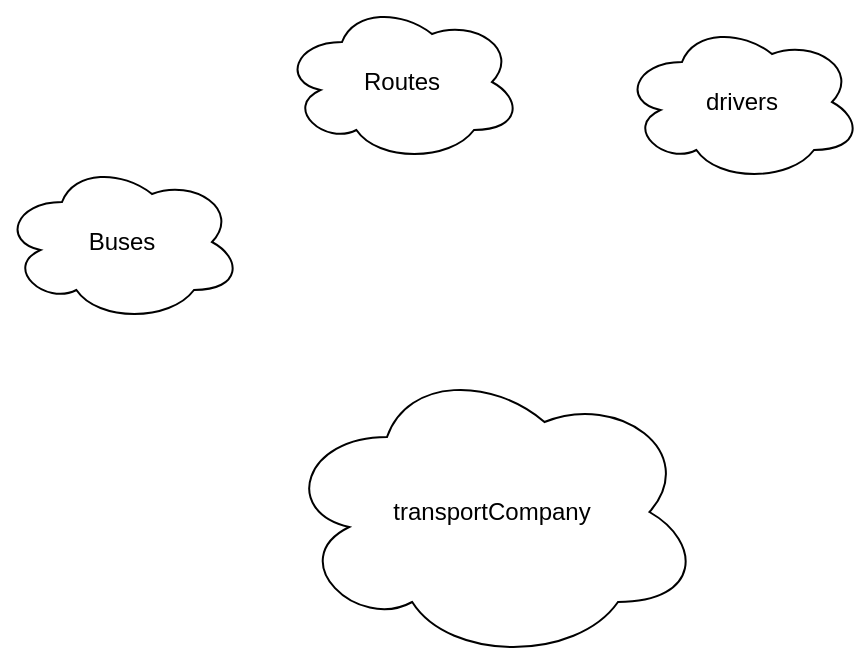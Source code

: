 <mxfile>
    <diagram id="zGbFjV_OHNwkBoH3-h7r" name="Purpose of database">
        <mxGraphModel dx="1140" dy="800" grid="1" gridSize="10" guides="1" tooltips="1" connect="1" arrows="1" fold="1" page="1" pageScale="1" pageWidth="850" pageHeight="1100" math="0" shadow="0">
            <root>
                <mxCell id="0"/>
                <mxCell id="1" parent="0"/>
                <mxCell id="2" value="transportCompany" style="ellipse;shape=cloud;whiteSpace=wrap;html=1;" vertex="1" parent="1">
                    <mxGeometry x="260" y="240" width="210" height="150" as="geometry"/>
                </mxCell>
                <mxCell id="3" value="Routes" style="ellipse;shape=cloud;whiteSpace=wrap;html=1;" vertex="1" parent="1">
                    <mxGeometry x="260" y="60" width="120" height="80" as="geometry"/>
                </mxCell>
                <mxCell id="9" value="Buses" style="ellipse;shape=cloud;whiteSpace=wrap;html=1;" vertex="1" parent="1">
                    <mxGeometry x="120" y="140" width="120" height="80" as="geometry"/>
                </mxCell>
                <mxCell id="10" value="drivers" style="ellipse;shape=cloud;whiteSpace=wrap;html=1;" vertex="1" parent="1">
                    <mxGeometry x="430" y="70" width="120" height="80" as="geometry"/>
                </mxCell>
            </root>
        </mxGraphModel>
    </diagram>
    <diagram id="e9RPQQoNoAIUlsKV8v70" name="Entity Relationship Model">
        <mxGraphModel dx="1140" dy="800" grid="1" gridSize="10" guides="1" tooltips="1" connect="1" arrows="1" fold="1" page="1" pageScale="1" pageWidth="850" pageHeight="1100" math="0" shadow="0">
            <root>
                <mxCell id="0"/>
                <mxCell id="1" parent="0"/>
                <mxCell id="ONN64_rDpQzzVI04gouk-8" style="edgeStyle=none;html=1;exitX=1;exitY=0.5;exitDx=0;exitDy=0;" edge="1" parent="1" source="UtrCd1f_Jn6FESroQ6Jb-1" target="UtrCd1f_Jn6FESroQ6Jb-2">
                    <mxGeometry relative="1" as="geometry"/>
                </mxCell>
                <mxCell id="ONN64_rDpQzzVI04gouk-13" style="edgeStyle=none;html=1;exitX=0.5;exitY=1;exitDx=0;exitDy=0;" edge="1" parent="1" source="UtrCd1f_Jn6FESroQ6Jb-1" target="ONN64_rDpQzzVI04gouk-10">
                    <mxGeometry relative="1" as="geometry"/>
                </mxCell>
                <mxCell id="UtrCd1f_Jn6FESroQ6Jb-1" value="Company" style="rounded=0;whiteSpace=wrap;html=1;" vertex="1" parent="1">
                    <mxGeometry x="130" y="180" width="120" height="60" as="geometry"/>
                </mxCell>
                <mxCell id="ONN64_rDpQzzVI04gouk-9" style="edgeStyle=none;html=1;exitX=1;exitY=0.5;exitDx=0;exitDy=0;" edge="1" parent="1" source="UtrCd1f_Jn6FESroQ6Jb-2" target="UtrCd1f_Jn6FESroQ6Jb-3">
                    <mxGeometry relative="1" as="geometry"/>
                </mxCell>
                <mxCell id="UtrCd1f_Jn6FESroQ6Jb-2" value="has" style="rhombus;whiteSpace=wrap;html=1;" vertex="1" parent="1">
                    <mxGeometry x="345" y="180" width="80" height="80" as="geometry"/>
                </mxCell>
                <mxCell id="UtrCd1f_Jn6FESroQ6Jb-3" value="drivers" style="rounded=0;whiteSpace=wrap;html=1;" vertex="1" parent="1">
                    <mxGeometry x="550" y="190" width="120" height="60" as="geometry"/>
                </mxCell>
                <mxCell id="ONN64_rDpQzzVI04gouk-5" style="edgeStyle=none;html=1;exitX=1;exitY=1;exitDx=0;exitDy=0;" edge="1" parent="1" source="UtrCd1f_Jn6FESroQ6Jb-4" target="UtrCd1f_Jn6FESroQ6Jb-1">
                    <mxGeometry relative="1" as="geometry"/>
                </mxCell>
                <mxCell id="UtrCd1f_Jn6FESroQ6Jb-4" value="name" style="ellipse;whiteSpace=wrap;html=1;" vertex="1" parent="1">
                    <mxGeometry x="20" y="50" width="90" height="50" as="geometry"/>
                </mxCell>
                <mxCell id="ONN64_rDpQzzVI04gouk-6" style="edgeStyle=none;html=1;exitX=0.5;exitY=1;exitDx=0;exitDy=0;entryX=0.575;entryY=0.033;entryDx=0;entryDy=0;entryPerimeter=0;" edge="1" parent="1" source="ONN64_rDpQzzVI04gouk-1" target="UtrCd1f_Jn6FESroQ6Jb-1">
                    <mxGeometry relative="1" as="geometry"/>
                </mxCell>
                <mxCell id="ONN64_rDpQzzVI04gouk-1" value="id" style="ellipse;whiteSpace=wrap;html=1;" vertex="1" parent="1">
                    <mxGeometry x="100" y="10" width="90" height="50" as="geometry"/>
                </mxCell>
                <mxCell id="ONN64_rDpQzzVI04gouk-7" style="edgeStyle=none;html=1;exitX=0;exitY=1;exitDx=0;exitDy=0;entryX=0.75;entryY=0;entryDx=0;entryDy=0;" edge="1" parent="1" source="ONN64_rDpQzzVI04gouk-2" target="UtrCd1f_Jn6FESroQ6Jb-1">
                    <mxGeometry relative="1" as="geometry"/>
                </mxCell>
                <mxCell id="ONN64_rDpQzzVI04gouk-2" value="Addresse" style="ellipse;whiteSpace=wrap;html=1;" vertex="1" parent="1">
                    <mxGeometry x="210" y="10" width="90" height="50" as="geometry"/>
                </mxCell>
                <mxCell id="ONN64_rDpQzzVI04gouk-4" style="edgeStyle=none;html=1;exitX=1;exitY=0.5;exitDx=0;exitDy=0;entryX=0;entryY=0;entryDx=0;entryDy=0;" edge="1" parent="1" source="ONN64_rDpQzzVI04gouk-3" target="UtrCd1f_Jn6FESroQ6Jb-1">
                    <mxGeometry relative="1" as="geometry"/>
                </mxCell>
                <mxCell id="ONN64_rDpQzzVI04gouk-3" value="phone" style="ellipse;whiteSpace=wrap;html=1;" vertex="1" parent="1">
                    <mxGeometry x="10" y="140" width="90" height="50" as="geometry"/>
                </mxCell>
                <mxCell id="ONN64_rDpQzzVI04gouk-14" style="edgeStyle=none;html=1;exitX=1;exitY=0.5;exitDx=0;exitDy=0;" edge="1" parent="1" source="ONN64_rDpQzzVI04gouk-10" target="ONN64_rDpQzzVI04gouk-11">
                    <mxGeometry relative="1" as="geometry"/>
                </mxCell>
                <mxCell id="ONN64_rDpQzzVI04gouk-10" value="has" style="rhombus;whiteSpace=wrap;html=1;" vertex="1" parent="1">
                    <mxGeometry x="100" y="410" width="80" height="80" as="geometry"/>
                </mxCell>
                <mxCell id="ONN64_rDpQzzVI04gouk-41" style="edgeStyle=none;html=1;exitX=1;exitY=0.5;exitDx=0;exitDy=0;entryX=0;entryY=0.5;entryDx=0;entryDy=0;" edge="1" parent="1" source="ONN64_rDpQzzVI04gouk-11" target="ONN64_rDpQzzVI04gouk-35">
                    <mxGeometry relative="1" as="geometry"/>
                </mxCell>
                <mxCell id="ONN64_rDpQzzVI04gouk-53" style="edgeStyle=none;html=1;exitX=0.5;exitY=1;exitDx=0;exitDy=0;entryX=0.563;entryY=0.088;entryDx=0;entryDy=0;entryPerimeter=0;" edge="1" parent="1" source="ONN64_rDpQzzVI04gouk-11" target="ONN64_rDpQzzVI04gouk-52">
                    <mxGeometry relative="1" as="geometry"/>
                </mxCell>
                <mxCell id="ONN64_rDpQzzVI04gouk-11" value="buses" style="rounded=0;whiteSpace=wrap;html=1;" vertex="1" parent="1">
                    <mxGeometry x="260" y="420" width="120" height="60" as="geometry"/>
                </mxCell>
                <mxCell id="ONN64_rDpQzzVI04gouk-12" value="routes" style="rounded=0;whiteSpace=wrap;html=1;" vertex="1" parent="1">
                    <mxGeometry x="670" y="430" width="120" height="60" as="geometry"/>
                </mxCell>
                <mxCell id="ONN64_rDpQzzVI04gouk-36" style="edgeStyle=none;html=1;exitX=1;exitY=1;exitDx=0;exitDy=0;entryX=0.092;entryY=0.017;entryDx=0;entryDy=0;entryPerimeter=0;" edge="1" parent="1" source="ONN64_rDpQzzVI04gouk-15" target="ONN64_rDpQzzVI04gouk-11">
                    <mxGeometry relative="1" as="geometry"/>
                </mxCell>
                <mxCell id="ONN64_rDpQzzVI04gouk-15" value="id" style="ellipse;whiteSpace=wrap;html=1;" vertex="1" parent="1">
                    <mxGeometry x="180" y="355" width="70" height="40" as="geometry"/>
                </mxCell>
                <mxCell id="ONN64_rDpQzzVI04gouk-39" style="edgeStyle=none;html=1;exitX=0.5;exitY=1;exitDx=0;exitDy=0;entryX=0.75;entryY=0;entryDx=0;entryDy=0;" edge="1" parent="1" source="ONN64_rDpQzzVI04gouk-16" target="ONN64_rDpQzzVI04gouk-11">
                    <mxGeometry relative="1" as="geometry"/>
                </mxCell>
                <mxCell id="ONN64_rDpQzzVI04gouk-16" value="name" style="ellipse;whiteSpace=wrap;html=1;" vertex="1" parent="1">
                    <mxGeometry x="320" y="330" width="70" height="40" as="geometry"/>
                </mxCell>
                <mxCell id="ONN64_rDpQzzVI04gouk-38" style="edgeStyle=none;html=1;exitX=0;exitY=1;exitDx=0;exitDy=0;entryX=0.5;entryY=0;entryDx=0;entryDy=0;" edge="1" parent="1" source="ONN64_rDpQzzVI04gouk-17" target="ONN64_rDpQzzVI04gouk-11">
                    <mxGeometry relative="1" as="geometry"/>
                </mxCell>
                <mxCell id="ONN64_rDpQzzVI04gouk-17" value="capacity" style="ellipse;whiteSpace=wrap;html=1;" vertex="1" parent="1">
                    <mxGeometry x="287.5" y="285" width="75" height="35" as="geometry"/>
                </mxCell>
                <mxCell id="ONN64_rDpQzzVI04gouk-40" style="edgeStyle=none;html=1;exitX=0;exitY=1;exitDx=0;exitDy=0;entryX=0.883;entryY=0.033;entryDx=0;entryDy=0;entryPerimeter=0;" edge="1" parent="1" source="ONN64_rDpQzzVI04gouk-18" target="ONN64_rDpQzzVI04gouk-11">
                    <mxGeometry relative="1" as="geometry"/>
                </mxCell>
                <mxCell id="ONN64_rDpQzzVI04gouk-18" value="model" style="ellipse;whiteSpace=wrap;html=1;" vertex="1" parent="1">
                    <mxGeometry x="400" y="342.5" width="72.5" height="35" as="geometry"/>
                </mxCell>
                <mxCell id="ONN64_rDpQzzVI04gouk-37" style="edgeStyle=none;html=1;exitX=0.5;exitY=1;exitDx=0;exitDy=0;" edge="1" parent="1" source="ONN64_rDpQzzVI04gouk-19" target="ONN64_rDpQzzVI04gouk-11">
                    <mxGeometry relative="1" as="geometry"/>
                </mxCell>
                <mxCell id="ONN64_rDpQzzVI04gouk-19" value="bauart" style="ellipse;whiteSpace=wrap;html=1;" vertex="1" parent="1">
                    <mxGeometry x="210" y="290" width="70" height="40" as="geometry"/>
                </mxCell>
                <mxCell id="ONN64_rDpQzzVI04gouk-30" style="edgeStyle=none;html=1;exitX=0.5;exitY=1;exitDx=0;exitDy=0;entryX=0.067;entryY=0.017;entryDx=0;entryDy=0;entryPerimeter=0;" edge="1" parent="1" source="ONN64_rDpQzzVI04gouk-25" target="UtrCd1f_Jn6FESroQ6Jb-3">
                    <mxGeometry relative="1" as="geometry"/>
                </mxCell>
                <mxCell id="ONN64_rDpQzzVI04gouk-25" value="id" style="ellipse;whiteSpace=wrap;html=1;" vertex="1" parent="1">
                    <mxGeometry x="440" y="20" width="90" height="50" as="geometry"/>
                </mxCell>
                <mxCell id="ONN64_rDpQzzVI04gouk-31" style="edgeStyle=none;html=1;exitX=0.5;exitY=1;exitDx=0;exitDy=0;entryX=0.317;entryY=-0.05;entryDx=0;entryDy=0;entryPerimeter=0;" edge="1" parent="1" source="ONN64_rDpQzzVI04gouk-26" target="UtrCd1f_Jn6FESroQ6Jb-3">
                    <mxGeometry relative="1" as="geometry"/>
                </mxCell>
                <mxCell id="ONN64_rDpQzzVI04gouk-26" value="fName" style="ellipse;whiteSpace=wrap;html=1;" vertex="1" parent="1">
                    <mxGeometry x="540" y="10" width="90" height="50" as="geometry"/>
                </mxCell>
                <mxCell id="ONN64_rDpQzzVI04gouk-32" style="edgeStyle=none;html=1;exitX=0.5;exitY=1;exitDx=0;exitDy=0;entryX=0.617;entryY=-0.017;entryDx=0;entryDy=0;entryPerimeter=0;" edge="1" parent="1" source="ONN64_rDpQzzVI04gouk-27" target="UtrCd1f_Jn6FESroQ6Jb-3">
                    <mxGeometry relative="1" as="geometry"/>
                </mxCell>
                <mxCell id="ONN64_rDpQzzVI04gouk-27" value="lName" style="ellipse;whiteSpace=wrap;html=1;" vertex="1" parent="1">
                    <mxGeometry x="635" y="10" width="90" height="50" as="geometry"/>
                </mxCell>
                <mxCell id="ONN64_rDpQzzVI04gouk-33" style="edgeStyle=none;html=1;exitX=0;exitY=1;exitDx=0;exitDy=0;entryX=0.75;entryY=0;entryDx=0;entryDy=0;" edge="1" parent="1" source="ONN64_rDpQzzVI04gouk-28" target="UtrCd1f_Jn6FESroQ6Jb-3">
                    <mxGeometry relative="1" as="geometry"/>
                </mxCell>
                <mxCell id="ONN64_rDpQzzVI04gouk-28" value="Addresse" style="ellipse;whiteSpace=wrap;html=1;" vertex="1" parent="1">
                    <mxGeometry x="725" y="40" width="90" height="50" as="geometry"/>
                </mxCell>
                <mxCell id="ONN64_rDpQzzVI04gouk-34" style="edgeStyle=none;html=1;exitX=0.5;exitY=1;exitDx=0;exitDy=0;entryX=1;entryY=0;entryDx=0;entryDy=0;" edge="1" parent="1" source="ONN64_rDpQzzVI04gouk-29" target="UtrCd1f_Jn6FESroQ6Jb-3">
                    <mxGeometry relative="1" as="geometry"/>
                </mxCell>
                <mxCell id="ONN64_rDpQzzVI04gouk-29" value="phone" style="ellipse;whiteSpace=wrap;html=1;" vertex="1" parent="1">
                    <mxGeometry x="710" y="110" width="90" height="50" as="geometry"/>
                </mxCell>
                <mxCell id="ONN64_rDpQzzVI04gouk-42" style="edgeStyle=none;html=1;exitX=1;exitY=0.5;exitDx=0;exitDy=0;entryX=0;entryY=0.5;entryDx=0;entryDy=0;" edge="1" parent="1" source="ONN64_rDpQzzVI04gouk-35" target="ONN64_rDpQzzVI04gouk-12">
                    <mxGeometry relative="1" as="geometry"/>
                </mxCell>
                <mxCell id="ONN64_rDpQzzVI04gouk-35" value="has" style="rhombus;whiteSpace=wrap;html=1;" vertex="1" parent="1">
                    <mxGeometry x="490" y="410" width="80" height="80" as="geometry"/>
                </mxCell>
                <mxCell id="ONN64_rDpQzzVI04gouk-44" style="edgeStyle=none;html=1;exitX=0.5;exitY=1;exitDx=0;exitDy=0;" edge="1" parent="1" source="ONN64_rDpQzzVI04gouk-43" target="ONN64_rDpQzzVI04gouk-12">
                    <mxGeometry relative="1" as="geometry"/>
                </mxCell>
                <mxCell id="ONN64_rDpQzzVI04gouk-43" value="id" style="ellipse;whiteSpace=wrap;html=1;" vertex="1" parent="1">
                    <mxGeometry x="610" y="315" width="70" height="40" as="geometry"/>
                </mxCell>
                <mxCell id="ONN64_rDpQzzVI04gouk-46" style="edgeStyle=none;html=1;exitX=0.5;exitY=1;exitDx=0;exitDy=0;entryX=0.5;entryY=0;entryDx=0;entryDy=0;" edge="1" parent="1" source="ONN64_rDpQzzVI04gouk-45" target="ONN64_rDpQzzVI04gouk-12">
                    <mxGeometry relative="1" as="geometry"/>
                </mxCell>
                <mxCell id="ONN64_rDpQzzVI04gouk-45" value="sourceName" style="ellipse;whiteSpace=wrap;html=1;" vertex="1" parent="1">
                    <mxGeometry x="645" y="270" width="70" height="40" as="geometry"/>
                </mxCell>
                <mxCell id="ONN64_rDpQzzVI04gouk-48" style="edgeStyle=none;html=1;exitX=0.5;exitY=1;exitDx=0;exitDy=0;entryX=0.75;entryY=0;entryDx=0;entryDy=0;" edge="1" parent="1" source="ONN64_rDpQzzVI04gouk-47" target="ONN64_rDpQzzVI04gouk-12">
                    <mxGeometry relative="1" as="geometry"/>
                </mxCell>
                <mxCell id="ONN64_rDpQzzVI04gouk-47" value="destinationName" style="ellipse;whiteSpace=wrap;html=1;" vertex="1" parent="1">
                    <mxGeometry x="740" y="350" width="90" height="45" as="geometry"/>
                </mxCell>
                <mxCell id="ONN64_rDpQzzVI04gouk-50" style="edgeStyle=none;html=1;exitX=0;exitY=1;exitDx=0;exitDy=0;" edge="1" parent="1" source="ONN64_rDpQzzVI04gouk-49">
                    <mxGeometry relative="1" as="geometry">
                        <mxPoint x="740" y="430" as="targetPoint"/>
                    </mxGeometry>
                </mxCell>
                <mxCell id="ONN64_rDpQzzVI04gouk-49" value="distance" style="ellipse;whiteSpace=wrap;html=1;" vertex="1" parent="1">
                    <mxGeometry x="725" y="270" width="70" height="40" as="geometry"/>
                </mxCell>
                <mxCell id="ONN64_rDpQzzVI04gouk-51" value="Station" style="rounded=0;whiteSpace=wrap;html=1;" vertex="1" parent="1">
                    <mxGeometry x="287.5" y="690" width="120" height="60" as="geometry"/>
                </mxCell>
                <mxCell id="ONN64_rDpQzzVI04gouk-54" style="edgeStyle=none;html=1;exitX=0.5;exitY=1;exitDx=0;exitDy=0;" edge="1" parent="1" source="ONN64_rDpQzzVI04gouk-52" target="ONN64_rDpQzzVI04gouk-51">
                    <mxGeometry relative="1" as="geometry"/>
                </mxCell>
                <mxCell id="ONN64_rDpQzzVI04gouk-52" value="has" style="rhombus;whiteSpace=wrap;html=1;" vertex="1" parent="1">
                    <mxGeometry x="300" y="550" width="80" height="80" as="geometry"/>
                </mxCell>
                <mxCell id="ONN64_rDpQzzVI04gouk-56" style="edgeStyle=none;html=1;exitX=1;exitY=0.5;exitDx=0;exitDy=0;" edge="1" parent="1" source="ONN64_rDpQzzVI04gouk-55" target="ONN64_rDpQzzVI04gouk-51">
                    <mxGeometry relative="1" as="geometry"/>
                </mxCell>
                <mxCell id="ONN64_rDpQzzVI04gouk-55" value="id" style="ellipse;whiteSpace=wrap;html=1;" vertex="1" parent="1">
                    <mxGeometry x="130" y="650" width="70" height="40" as="geometry"/>
                </mxCell>
                <mxCell id="ONN64_rDpQzzVI04gouk-60" style="edgeStyle=none;html=1;exitX=1;exitY=0.5;exitDx=0;exitDy=0;entryX=-0.004;entryY=0.617;entryDx=0;entryDy=0;entryPerimeter=0;" edge="1" parent="1" source="ONN64_rDpQzzVI04gouk-57" target="ONN64_rDpQzzVI04gouk-51">
                    <mxGeometry relative="1" as="geometry"/>
                </mxCell>
                <mxCell id="ONN64_rDpQzzVI04gouk-57" value="addresse" style="ellipse;whiteSpace=wrap;html=1;" vertex="1" parent="1">
                    <mxGeometry x="140" y="740" width="70" height="40" as="geometry"/>
                </mxCell>
                <mxCell id="ONN64_rDpQzzVI04gouk-61" style="edgeStyle=none;html=1;exitX=1;exitY=0;exitDx=0;exitDy=0;entryX=0;entryY=1;entryDx=0;entryDy=0;" edge="1" parent="1" source="ONN64_rDpQzzVI04gouk-58" target="ONN64_rDpQzzVI04gouk-51">
                    <mxGeometry relative="1" as="geometry"/>
                </mxCell>
                <mxCell id="ONN64_rDpQzzVI04gouk-58" value="cityName" style="ellipse;whiteSpace=wrap;html=1;" vertex="1" parent="1">
                    <mxGeometry x="155" y="810" width="70" height="40" as="geometry"/>
                </mxCell>
                <mxCell id="ONN64_rDpQzzVI04gouk-62" style="edgeStyle=none;html=1;exitX=0.5;exitY=0;exitDx=0;exitDy=0;entryX=0.321;entryY=0.983;entryDx=0;entryDy=0;entryPerimeter=0;" edge="1" parent="1" source="ONN64_rDpQzzVI04gouk-59" target="ONN64_rDpQzzVI04gouk-51">
                    <mxGeometry relative="1" as="geometry"/>
                </mxCell>
                <mxCell id="ONN64_rDpQzzVI04gouk-59" value="phone" style="ellipse;whiteSpace=wrap;html=1;" vertex="1" parent="1">
                    <mxGeometry x="250" y="820" width="70" height="40" as="geometry"/>
                </mxCell>
            </root>
        </mxGraphModel>
    </diagram>
    <diagram id="y1P6nz3NJ37xO6VrqHJO" name="UML">
        <mxGraphModel dx="1140" dy="800" grid="1" gridSize="10" guides="1" tooltips="1" connect="1" arrows="1" fold="1" page="1" pageScale="1" pageWidth="850" pageHeight="1100" math="0" shadow="0">
            <root>
                <mxCell id="0"/>
                <mxCell id="1" parent="0"/>
                <mxCell id="imlRnMCJDJDVbfq02iZ8-1" value="BusCompany" style="swimlane;fontStyle=0;childLayout=stackLayout;horizontal=1;startSize=30;horizontalStack=0;resizeParent=1;resizeParentMax=0;resizeLast=0;collapsible=1;marginBottom=0;whiteSpace=wrap;html=1;" vertex="1" parent="1">
                    <mxGeometry x="80" y="260" width="140" height="210" as="geometry"/>
                </mxCell>
                <mxCell id="imlRnMCJDJDVbfq02iZ8-2" value="company_id:int" style="text;strokeColor=none;fillColor=none;align=left;verticalAlign=middle;spacingLeft=4;spacingRight=4;overflow=hidden;points=[[0,0.5],[1,0.5]];portConstraint=eastwest;rotatable=0;whiteSpace=wrap;html=1;fontStyle=4" vertex="1" parent="imlRnMCJDJDVbfq02iZ8-1">
                    <mxGeometry y="30" width="140" height="30" as="geometry"/>
                </mxCell>
                <mxCell id="imlRnMCJDJDVbfq02iZ8-3" value="cName:string" style="text;strokeColor=none;fillColor=none;align=left;verticalAlign=middle;spacingLeft=4;spacingRight=4;overflow=hidden;points=[[0,0.5],[1,0.5]];portConstraint=eastwest;rotatable=0;whiteSpace=wrap;html=1;" vertex="1" parent="imlRnMCJDJDVbfq02iZ8-1">
                    <mxGeometry y="60" width="140" height="30" as="geometry"/>
                </mxCell>
                <mxCell id="imlRnMCJDJDVbfq02iZ8-4" value="cAddresse:string" style="text;strokeColor=none;fillColor=none;align=left;verticalAlign=middle;spacingLeft=4;spacingRight=4;overflow=hidden;points=[[0,0.5],[1,0.5]];portConstraint=eastwest;rotatable=0;whiteSpace=wrap;html=1;" vertex="1" parent="imlRnMCJDJDVbfq02iZ8-1">
                    <mxGeometry y="90" width="140" height="30" as="geometry"/>
                </mxCell>
                <mxCell id="imlRnMCJDJDVbfq02iZ8-5" value="cPhone:int" style="text;strokeColor=none;fillColor=none;align=left;verticalAlign=middle;spacingLeft=4;spacingRight=4;overflow=hidden;points=[[0,0.5],[1,0.5]];portConstraint=eastwest;rotatable=0;whiteSpace=wrap;html=1;" vertex="1" parent="imlRnMCJDJDVbfq02iZ8-1">
                    <mxGeometry y="120" width="140" height="30" as="geometry"/>
                </mxCell>
                <mxCell id="TCahA3sgcCY0O9YO2AuE-5" value="fk_state_id:int" style="text;strokeColor=none;fillColor=none;align=left;verticalAlign=middle;spacingLeft=4;spacingRight=4;overflow=hidden;points=[[0,0.5],[1,0.5]];portConstraint=eastwest;rotatable=0;whiteSpace=wrap;html=1;" vertex="1" parent="imlRnMCJDJDVbfq02iZ8-1">
                    <mxGeometry y="150" width="140" height="30" as="geometry"/>
                </mxCell>
                <mxCell id="tB1HXaY39n9pifFuKqo3-10" value="fk_driver_id:int" style="text;strokeColor=none;fillColor=none;align=left;verticalAlign=middle;spacingLeft=4;spacingRight=4;overflow=hidden;points=[[0,0.5],[1,0.5]];portConstraint=eastwest;rotatable=0;whiteSpace=wrap;html=1;" vertex="1" parent="imlRnMCJDJDVbfq02iZ8-1">
                    <mxGeometry y="180" width="140" height="30" as="geometry"/>
                </mxCell>
                <mxCell id="tB1HXaY39n9pifFuKqo3-1" value="Country" style="swimlane;fontStyle=0;childLayout=stackLayout;horizontal=1;startSize=30;horizontalStack=0;resizeParent=1;resizeParentMax=0;resizeLast=0;collapsible=1;marginBottom=0;whiteSpace=wrap;html=1;" vertex="1" parent="1">
                    <mxGeometry x="30" y="30" width="140" height="90" as="geometry"/>
                </mxCell>
                <mxCell id="tB1HXaY39n9pifFuKqo3-2" value="country_id:int" style="text;strokeColor=none;fillColor=none;align=left;verticalAlign=middle;spacingLeft=4;spacingRight=4;overflow=hidden;points=[[0,0.5],[1,0.5]];portConstraint=eastwest;rotatable=0;whiteSpace=wrap;html=1;fontStyle=4" vertex="1" parent="tB1HXaY39n9pifFuKqo3-1">
                    <mxGeometry y="30" width="140" height="30" as="geometry"/>
                </mxCell>
                <mxCell id="tB1HXaY39n9pifFuKqo3-3" value="country_name:string" style="text;strokeColor=none;fillColor=none;align=left;verticalAlign=middle;spacingLeft=4;spacingRight=4;overflow=hidden;points=[[0,0.5],[1,0.5]];portConstraint=eastwest;rotatable=0;whiteSpace=wrap;html=1;" vertex="1" parent="tB1HXaY39n9pifFuKqo3-1">
                    <mxGeometry y="60" width="140" height="30" as="geometry"/>
                </mxCell>
                <mxCell id="tB1HXaY39n9pifFuKqo3-4" value="state" style="swimlane;fontStyle=0;childLayout=stackLayout;horizontal=1;startSize=30;horizontalStack=0;resizeParent=1;resizeParentMax=0;resizeLast=0;collapsible=1;marginBottom=0;whiteSpace=wrap;html=1;" vertex="1" parent="1">
                    <mxGeometry x="240" y="30" width="140" height="120" as="geometry"/>
                </mxCell>
                <mxCell id="tB1HXaY39n9pifFuKqo3-5" value="state_id:int" style="text;strokeColor=none;fillColor=none;align=left;verticalAlign=middle;spacingLeft=4;spacingRight=4;overflow=hidden;points=[[0,0.5],[1,0.5]];portConstraint=eastwest;rotatable=0;whiteSpace=wrap;html=1;fontStyle=4" vertex="1" parent="tB1HXaY39n9pifFuKqo3-4">
                    <mxGeometry y="30" width="140" height="30" as="geometry"/>
                </mxCell>
                <mxCell id="tB1HXaY39n9pifFuKqo3-6" value="state_name:string" style="text;strokeColor=none;fillColor=none;align=left;verticalAlign=middle;spacingLeft=4;spacingRight=4;overflow=hidden;points=[[0,0.5],[1,0.5]];portConstraint=eastwest;rotatable=0;whiteSpace=wrap;html=1;" vertex="1" parent="tB1HXaY39n9pifFuKqo3-4">
                    <mxGeometry y="60" width="140" height="30" as="geometry"/>
                </mxCell>
                <mxCell id="tB1HXaY39n9pifFuKqo3-7" value="fk_country_id:int" style="text;strokeColor=none;fillColor=none;align=left;verticalAlign=middle;spacingLeft=4;spacingRight=4;overflow=hidden;points=[[0,0.5],[1,0.5]];portConstraint=eastwest;rotatable=0;whiteSpace=wrap;html=1;" vertex="1" parent="tB1HXaY39n9pifFuKqo3-4">
                    <mxGeometry y="90" width="140" height="30" as="geometry"/>
                </mxCell>
                <mxCell id="tB1HXaY39n9pifFuKqo3-8" style="edgeStyle=none;html=1;entryX=0;entryY=0.5;entryDx=0;entryDy=0;endArrow=ERmany;endFill=0;startArrow=ERone;startFill=0;" edge="1" parent="1" target="tB1HXaY39n9pifFuKqo3-5">
                    <mxGeometry relative="1" as="geometry">
                        <mxPoint x="170" y="75" as="sourcePoint"/>
                    </mxGeometry>
                </mxCell>
                <mxCell id="tB1HXaY39n9pifFuKqo3-9" style="edgeStyle=orthogonalEdgeStyle;html=1;exitX=0;exitY=0.5;exitDx=0;exitDy=0;entryX=0.057;entryY=0.013;entryDx=0;entryDy=0;entryPerimeter=0;endArrow=ERmany;endFill=0;startArrow=ERone;startFill=0;" edge="1" parent="1" source="tB1HXaY39n9pifFuKqo3-7" target="imlRnMCJDJDVbfq02iZ8-1">
                    <mxGeometry relative="1" as="geometry"/>
                </mxCell>
                <mxCell id="v1HlRVOs489YXbs-3wLV-1" value="driver" style="swimlane;fontStyle=0;childLayout=stackLayout;horizontal=1;startSize=30;horizontalStack=0;resizeParent=1;resizeParentMax=0;resizeLast=0;collapsible=1;marginBottom=0;whiteSpace=wrap;html=1;" vertex="1" parent="1">
                    <mxGeometry x="280" y="210" width="140" height="210" as="geometry"/>
                </mxCell>
                <mxCell id="v1HlRVOs489YXbs-3wLV-2" value="driver_id:int" style="text;strokeColor=none;fillColor=none;align=left;verticalAlign=middle;spacingLeft=4;spacingRight=4;overflow=hidden;points=[[0,0.5],[1,0.5]];portConstraint=eastwest;rotatable=0;whiteSpace=wrap;html=1;fontStyle=4" vertex="1" parent="v1HlRVOs489YXbs-3wLV-1">
                    <mxGeometry y="30" width="140" height="30" as="geometry"/>
                </mxCell>
                <mxCell id="v1HlRVOs489YXbs-3wLV-3" value="fName:string" style="text;strokeColor=none;fillColor=none;align=left;verticalAlign=middle;spacingLeft=4;spacingRight=4;overflow=hidden;points=[[0,0.5],[1,0.5]];portConstraint=eastwest;rotatable=0;whiteSpace=wrap;html=1;" vertex="1" parent="v1HlRVOs489YXbs-3wLV-1">
                    <mxGeometry y="60" width="140" height="30" as="geometry"/>
                </mxCell>
                <mxCell id="TCahA3sgcCY0O9YO2AuE-1" value="lName:string" style="text;strokeColor=none;fillColor=none;align=left;verticalAlign=middle;spacingLeft=4;spacingRight=4;overflow=hidden;points=[[0,0.5],[1,0.5]];portConstraint=eastwest;rotatable=0;whiteSpace=wrap;html=1;" vertex="1" parent="v1HlRVOs489YXbs-3wLV-1">
                    <mxGeometry y="90" width="140" height="30" as="geometry"/>
                </mxCell>
                <mxCell id="v1HlRVOs489YXbs-3wLV-4" value="addresse:string" style="text;strokeColor=none;fillColor=none;align=left;verticalAlign=middle;spacingLeft=4;spacingRight=4;overflow=hidden;points=[[0,0.5],[1,0.5]];portConstraint=eastwest;rotatable=0;whiteSpace=wrap;html=1;" vertex="1" parent="v1HlRVOs489YXbs-3wLV-1">
                    <mxGeometry y="120" width="140" height="30" as="geometry"/>
                </mxCell>
                <mxCell id="v1HlRVOs489YXbs-3wLV-5" value="phone:int" style="text;strokeColor=none;fillColor=none;align=left;verticalAlign=middle;spacingLeft=4;spacingRight=4;overflow=hidden;points=[[0,0.5],[1,0.5]];portConstraint=eastwest;rotatable=0;whiteSpace=wrap;html=1;" vertex="1" parent="v1HlRVOs489YXbs-3wLV-1">
                    <mxGeometry y="150" width="140" height="30" as="geometry"/>
                </mxCell>
                <mxCell id="JCGxsW5kw-VPReZK3buu-7" value="phone:int" style="text;strokeColor=none;fillColor=none;align=left;verticalAlign=middle;spacingLeft=4;spacingRight=4;overflow=hidden;points=[[0,0.5],[1,0.5]];portConstraint=eastwest;rotatable=0;whiteSpace=wrap;html=1;" vertex="1" parent="v1HlRVOs489YXbs-3wLV-1">
                    <mxGeometry y="180" width="140" height="30" as="geometry"/>
                </mxCell>
                <mxCell id="TCahA3sgcCY0O9YO2AuE-3" style="edgeStyle=orthogonalEdgeStyle;html=1;exitX=1;exitY=0.5;exitDx=0;exitDy=0;entryX=0;entryY=0.233;entryDx=0;entryDy=0;entryPerimeter=0;startArrow=ERone;startFill=0;endArrow=ERmany;endFill=0;" edge="1" parent="1" source="imlRnMCJDJDVbfq02iZ8-3" target="v1HlRVOs489YXbs-3wLV-4">
                    <mxGeometry relative="1" as="geometry"/>
                </mxCell>
                <mxCell id="TCahA3sgcCY0O9YO2AuE-8" style="edgeStyle=orthogonalEdgeStyle;html=1;exitX=1;exitY=0.5;exitDx=0;exitDy=0;entryX=0.814;entryY=0.005;entryDx=0;entryDy=0;entryPerimeter=0;startArrow=ERone;startFill=0;endArrow=ERmany;endFill=0;" edge="1" parent="1" source="tB1HXaY39n9pifFuKqo3-7" target="v1HlRVOs489YXbs-3wLV-1">
                    <mxGeometry relative="1" as="geometry"/>
                </mxCell>
                <mxCell id="XgahNdF96m0u9ZEjIgU6-1" value="bus" style="swimlane;fontStyle=0;childLayout=stackLayout;horizontal=1;startSize=30;horizontalStack=0;resizeParent=1;resizeParentMax=0;resizeLast=0;collapsible=1;marginBottom=0;whiteSpace=wrap;html=1;" vertex="1" parent="1">
                    <mxGeometry x="560" y="40" width="140" height="240" as="geometry"/>
                </mxCell>
                <mxCell id="XgahNdF96m0u9ZEjIgU6-2" value="bus_plate_id:int" style="text;strokeColor=none;fillColor=none;align=left;verticalAlign=middle;spacingLeft=4;spacingRight=4;overflow=hidden;points=[[0,0.5],[1,0.5]];portConstraint=eastwest;rotatable=0;whiteSpace=wrap;html=1;fontStyle=4" vertex="1" parent="XgahNdF96m0u9ZEjIgU6-1">
                    <mxGeometry y="30" width="140" height="30" as="geometry"/>
                </mxCell>
                <mxCell id="XgahNdF96m0u9ZEjIgU6-3" value="bus_bauart:string" style="text;strokeColor=none;fillColor=none;align=left;verticalAlign=middle;spacingLeft=4;spacingRight=4;overflow=hidden;points=[[0,0.5],[1,0.5]];portConstraint=eastwest;rotatable=0;whiteSpace=wrap;html=1;" vertex="1" parent="XgahNdF96m0u9ZEjIgU6-1">
                    <mxGeometry y="60" width="140" height="30" as="geometry"/>
                </mxCell>
                <mxCell id="XgahNdF96m0u9ZEjIgU6-4" value="bus_name:string" style="text;strokeColor=none;fillColor=none;align=left;verticalAlign=middle;spacingLeft=4;spacingRight=4;overflow=hidden;points=[[0,0.5],[1,0.5]];portConstraint=eastwest;rotatable=0;whiteSpace=wrap;html=1;" vertex="1" parent="XgahNdF96m0u9ZEjIgU6-1">
                    <mxGeometry y="90" width="140" height="30" as="geometry"/>
                </mxCell>
                <mxCell id="XgahNdF96m0u9ZEjIgU6-5" value="bus_model:int" style="text;strokeColor=none;fillColor=none;align=left;verticalAlign=middle;spacingLeft=4;spacingRight=4;overflow=hidden;points=[[0,0.5],[1,0.5]];portConstraint=eastwest;rotatable=0;whiteSpace=wrap;html=1;" vertex="1" parent="XgahNdF96m0u9ZEjIgU6-1">
                    <mxGeometry y="120" width="140" height="30" as="geometry"/>
                </mxCell>
                <mxCell id="XgahNdF96m0u9ZEjIgU6-6" value="bus_capacity" style="text;strokeColor=none;fillColor=none;align=left;verticalAlign=middle;spacingLeft=4;spacingRight=4;overflow=hidden;points=[[0,0.5],[1,0.5]];portConstraint=eastwest;rotatable=0;whiteSpace=wrap;html=1;" vertex="1" parent="XgahNdF96m0u9ZEjIgU6-1">
                    <mxGeometry y="150" width="140" height="30" as="geometry"/>
                </mxCell>
                <mxCell id="iV-RAkhcV6hXz-GSgvfT-3" value="fk_driver_id:int" style="text;strokeColor=none;fillColor=none;align=left;verticalAlign=middle;spacingLeft=4;spacingRight=4;overflow=hidden;points=[[0,0.5],[1,0.5]];portConstraint=eastwest;rotatable=0;whiteSpace=wrap;html=1;" vertex="1" parent="XgahNdF96m0u9ZEjIgU6-1">
                    <mxGeometry y="180" width="140" height="30" as="geometry"/>
                </mxCell>
                <mxCell id="iV-RAkhcV6hXz-GSgvfT-1" value="fk_route_id:int" style="text;strokeColor=none;fillColor=none;align=left;verticalAlign=middle;spacingLeft=4;spacingRight=4;overflow=hidden;points=[[0,0.5],[1,0.5]];portConstraint=eastwest;rotatable=0;whiteSpace=wrap;html=1;" vertex="1" parent="XgahNdF96m0u9ZEjIgU6-1">
                    <mxGeometry y="210" width="140" height="30" as="geometry"/>
                </mxCell>
                <mxCell id="Hqah7VA7eEiqm0JRNzHQ-2" style="edgeStyle=orthogonalEdgeStyle;html=1;exitX=1;exitY=0.5;exitDx=0;exitDy=0;entryX=0;entryY=0.5;entryDx=0;entryDy=0;startArrow=ERone;startFill=0;endArrow=ERone;endFill=0;" edge="1" parent="1" source="v1HlRVOs489YXbs-3wLV-3" target="XgahNdF96m0u9ZEjIgU6-4">
                    <mxGeometry relative="1" as="geometry"/>
                </mxCell>
                <mxCell id="Hqah7VA7eEiqm0JRNzHQ-3" value="route" style="swimlane;fontStyle=0;childLayout=stackLayout;horizontal=1;startSize=30;horizontalStack=0;resizeParent=1;resizeParentMax=0;resizeLast=0;collapsible=1;marginBottom=0;whiteSpace=wrap;html=1;" vertex="1" parent="1">
                    <mxGeometry x="660" y="370" width="140" height="210" as="geometry"/>
                </mxCell>
                <mxCell id="Hqah7VA7eEiqm0JRNzHQ-4" value="route_id:int" style="text;strokeColor=none;fillColor=none;align=left;verticalAlign=middle;spacingLeft=4;spacingRight=4;overflow=hidden;points=[[0,0.5],[1,0.5]];portConstraint=eastwest;rotatable=0;whiteSpace=wrap;html=1;fontStyle=4" vertex="1" parent="Hqah7VA7eEiqm0JRNzHQ-3">
                    <mxGeometry y="30" width="140" height="30" as="geometry"/>
                </mxCell>
                <mxCell id="Hqah7VA7eEiqm0JRNzHQ-5" value="route_distance:string" style="text;strokeColor=none;fillColor=none;align=left;verticalAlign=middle;spacingLeft=4;spacingRight=4;overflow=hidden;points=[[0,0.5],[1,0.5]];portConstraint=eastwest;rotatable=0;whiteSpace=wrap;html=1;" vertex="1" parent="Hqah7VA7eEiqm0JRNzHQ-3">
                    <mxGeometry y="60" width="140" height="30" as="geometry"/>
                </mxCell>
                <mxCell id="Hqah7VA7eEiqm0JRNzHQ-6" value="route_source:string" style="text;strokeColor=none;fillColor=none;align=left;verticalAlign=middle;spacingLeft=4;spacingRight=4;overflow=hidden;points=[[0,0.5],[1,0.5]];portConstraint=eastwest;rotatable=0;whiteSpace=wrap;html=1;" vertex="1" parent="Hqah7VA7eEiqm0JRNzHQ-3">
                    <mxGeometry y="90" width="140" height="30" as="geometry"/>
                </mxCell>
                <mxCell id="hXJbC3N4nhUGkSg0PXB7-20" value="destination_name:int" style="text;strokeColor=none;fillColor=none;align=left;verticalAlign=middle;spacingLeft=4;spacingRight=4;overflow=hidden;points=[[0,0.5],[1,0.5]];portConstraint=eastwest;rotatable=0;whiteSpace=wrap;html=1;" vertex="1" parent="Hqah7VA7eEiqm0JRNzHQ-3">
                    <mxGeometry y="120" width="140" height="30" as="geometry"/>
                </mxCell>
                <mxCell id="hXJbC3N4nhUGkSg0PXB7-21" value="fk_order_id:int" style="text;strokeColor=none;fillColor=none;align=left;verticalAlign=middle;spacingLeft=4;spacingRight=4;overflow=hidden;points=[[0,0.5],[1,0.5]];portConstraint=eastwest;rotatable=0;whiteSpace=wrap;html=1;" vertex="1" parent="Hqah7VA7eEiqm0JRNzHQ-3">
                    <mxGeometry y="150" width="140" height="30" as="geometry"/>
                </mxCell>
                <mxCell id="hXJbC3N4nhUGkSg0PXB7-15" value="fk_station_id:int" style="text;strokeColor=none;fillColor=none;align=left;verticalAlign=middle;spacingLeft=4;spacingRight=4;overflow=hidden;points=[[0,0.5],[1,0.5]];portConstraint=eastwest;rotatable=0;whiteSpace=wrap;html=1;" vertex="1" parent="Hqah7VA7eEiqm0JRNzHQ-3">
                    <mxGeometry y="180" width="140" height="30" as="geometry"/>
                </mxCell>
                <mxCell id="iV-RAkhcV6hXz-GSgvfT-2" style="edgeStyle=orthogonalEdgeStyle;html=1;exitX=1;exitY=0.5;exitDx=0;exitDy=0;entryX=0.679;entryY=-0.013;entryDx=0;entryDy=0;entryPerimeter=0;startArrow=ERmany;startFill=0;endArrow=ERone;endFill=0;" edge="1" parent="1" source="XgahNdF96m0u9ZEjIgU6-6" target="Hqah7VA7eEiqm0JRNzHQ-3">
                    <mxGeometry relative="1" as="geometry"/>
                </mxCell>
                <mxCell id="D4hVXaKs7DQ7HSrWt-1F-1" value="busStation" style="swimlane;fontStyle=0;childLayout=stackLayout;horizontal=1;startSize=30;horizontalStack=0;resizeParent=1;resizeParentMax=0;resizeLast=0;collapsible=1;marginBottom=0;whiteSpace=wrap;html=1;" vertex="1" parent="1">
                    <mxGeometry x="440" y="570" width="140" height="180" as="geometry"/>
                </mxCell>
                <mxCell id="D4hVXaKs7DQ7HSrWt-1F-2" value="station_id:int" style="text;strokeColor=none;fillColor=none;align=left;verticalAlign=middle;spacingLeft=4;spacingRight=4;overflow=hidden;points=[[0,0.5],[1,0.5]];portConstraint=eastwest;rotatable=0;whiteSpace=wrap;html=1;fontStyle=4" vertex="1" parent="D4hVXaKs7DQ7HSrWt-1F-1">
                    <mxGeometry y="30" width="140" height="30" as="geometry"/>
                </mxCell>
                <mxCell id="D4hVXaKs7DQ7HSrWt-1F-3" value="city_name:string" style="text;strokeColor=none;fillColor=none;align=left;verticalAlign=middle;spacingLeft=4;spacingRight=4;overflow=hidden;points=[[0,0.5],[1,0.5]];portConstraint=eastwest;rotatable=0;whiteSpace=wrap;html=1;" vertex="1" parent="D4hVXaKs7DQ7HSrWt-1F-1">
                    <mxGeometry y="60" width="140" height="30" as="geometry"/>
                </mxCell>
                <mxCell id="D4hVXaKs7DQ7HSrWt-1F-4" value="city_addresse:string" style="text;strokeColor=none;fillColor=none;align=left;verticalAlign=middle;spacingLeft=4;spacingRight=4;overflow=hidden;points=[[0,0.5],[1,0.5]];portConstraint=eastwest;rotatable=0;whiteSpace=wrap;html=1;" vertex="1" parent="D4hVXaKs7DQ7HSrWt-1F-1">
                    <mxGeometry y="90" width="140" height="30" as="geometry"/>
                </mxCell>
                <mxCell id="hXJbC3N4nhUGkSg0PXB7-18" value="city_phone:int" style="text;strokeColor=none;fillColor=none;align=left;verticalAlign=middle;spacingLeft=4;spacingRight=4;overflow=hidden;points=[[0,0.5],[1,0.5]];portConstraint=eastwest;rotatable=0;whiteSpace=wrap;html=1;" vertex="1" parent="D4hVXaKs7DQ7HSrWt-1F-1">
                    <mxGeometry y="120" width="140" height="30" as="geometry"/>
                </mxCell>
                <mxCell id="D4hVXaKs7DQ7HSrWt-1F-5" value="fk_route_id:int" style="text;strokeColor=none;fillColor=none;align=left;verticalAlign=middle;spacingLeft=4;spacingRight=4;overflow=hidden;points=[[0,0.5],[1,0.5]];portConstraint=eastwest;rotatable=0;whiteSpace=wrap;html=1;" vertex="1" parent="D4hVXaKs7DQ7HSrWt-1F-1">
                    <mxGeometry y="150" width="140" height="30" as="geometry"/>
                </mxCell>
                <mxCell id="hXJbC3N4nhUGkSg0PXB7-22" style="edgeStyle=orthogonalEdgeStyle;html=1;exitX=0.5;exitY=0;exitDx=0;exitDy=0;entryX=0;entryY=0.5;entryDx=0;entryDy=0;startArrow=ERmany;startFill=0;endArrow=ERmany;endFill=0;" edge="1" parent="1" source="hXJbC3N4nhUGkSg0PXB7-1" target="Hqah7VA7eEiqm0JRNzHQ-5">
                    <mxGeometry relative="1" as="geometry"/>
                </mxCell>
                <mxCell id="hXJbC3N4nhUGkSg0PXB7-1" value="busStop" style="swimlane;fontStyle=0;childLayout=stackLayout;horizontal=1;startSize=30;horizontalStack=0;resizeParent=1;resizeParentMax=0;resizeLast=0;collapsible=1;marginBottom=0;whiteSpace=wrap;html=1;" vertex="1" parent="1">
                    <mxGeometry x="270" y="600" width="140" height="60" as="geometry"/>
                </mxCell>
                <mxCell id="hXJbC3N4nhUGkSg0PXB7-2" value="order_id:int" style="text;strokeColor=none;fillColor=none;align=left;verticalAlign=middle;spacingLeft=4;spacingRight=4;overflow=hidden;points=[[0,0.5],[1,0.5]];portConstraint=eastwest;rotatable=0;whiteSpace=wrap;html=1;fontStyle=4" vertex="1" parent="hXJbC3N4nhUGkSg0PXB7-1">
                    <mxGeometry y="30" width="140" height="30" as="geometry"/>
                </mxCell>
                <mxCell id="hXJbC3N4nhUGkSg0PXB7-17" style="edgeStyle=orthogonalEdgeStyle;html=1;exitX=1;exitY=0.5;exitDx=0;exitDy=0;entryX=0.5;entryY=1;entryDx=0;entryDy=0;entryPerimeter=0;startArrow=ERmany;startFill=0;endArrow=ERmany;endFill=0;" edge="1" parent="1" source="D4hVXaKs7DQ7HSrWt-1F-4" target="hXJbC3N4nhUGkSg0PXB7-15">
                    <mxGeometry relative="1" as="geometry"/>
                </mxCell>
            </root>
        </mxGraphModel>
    </diagram>
</mxfile>